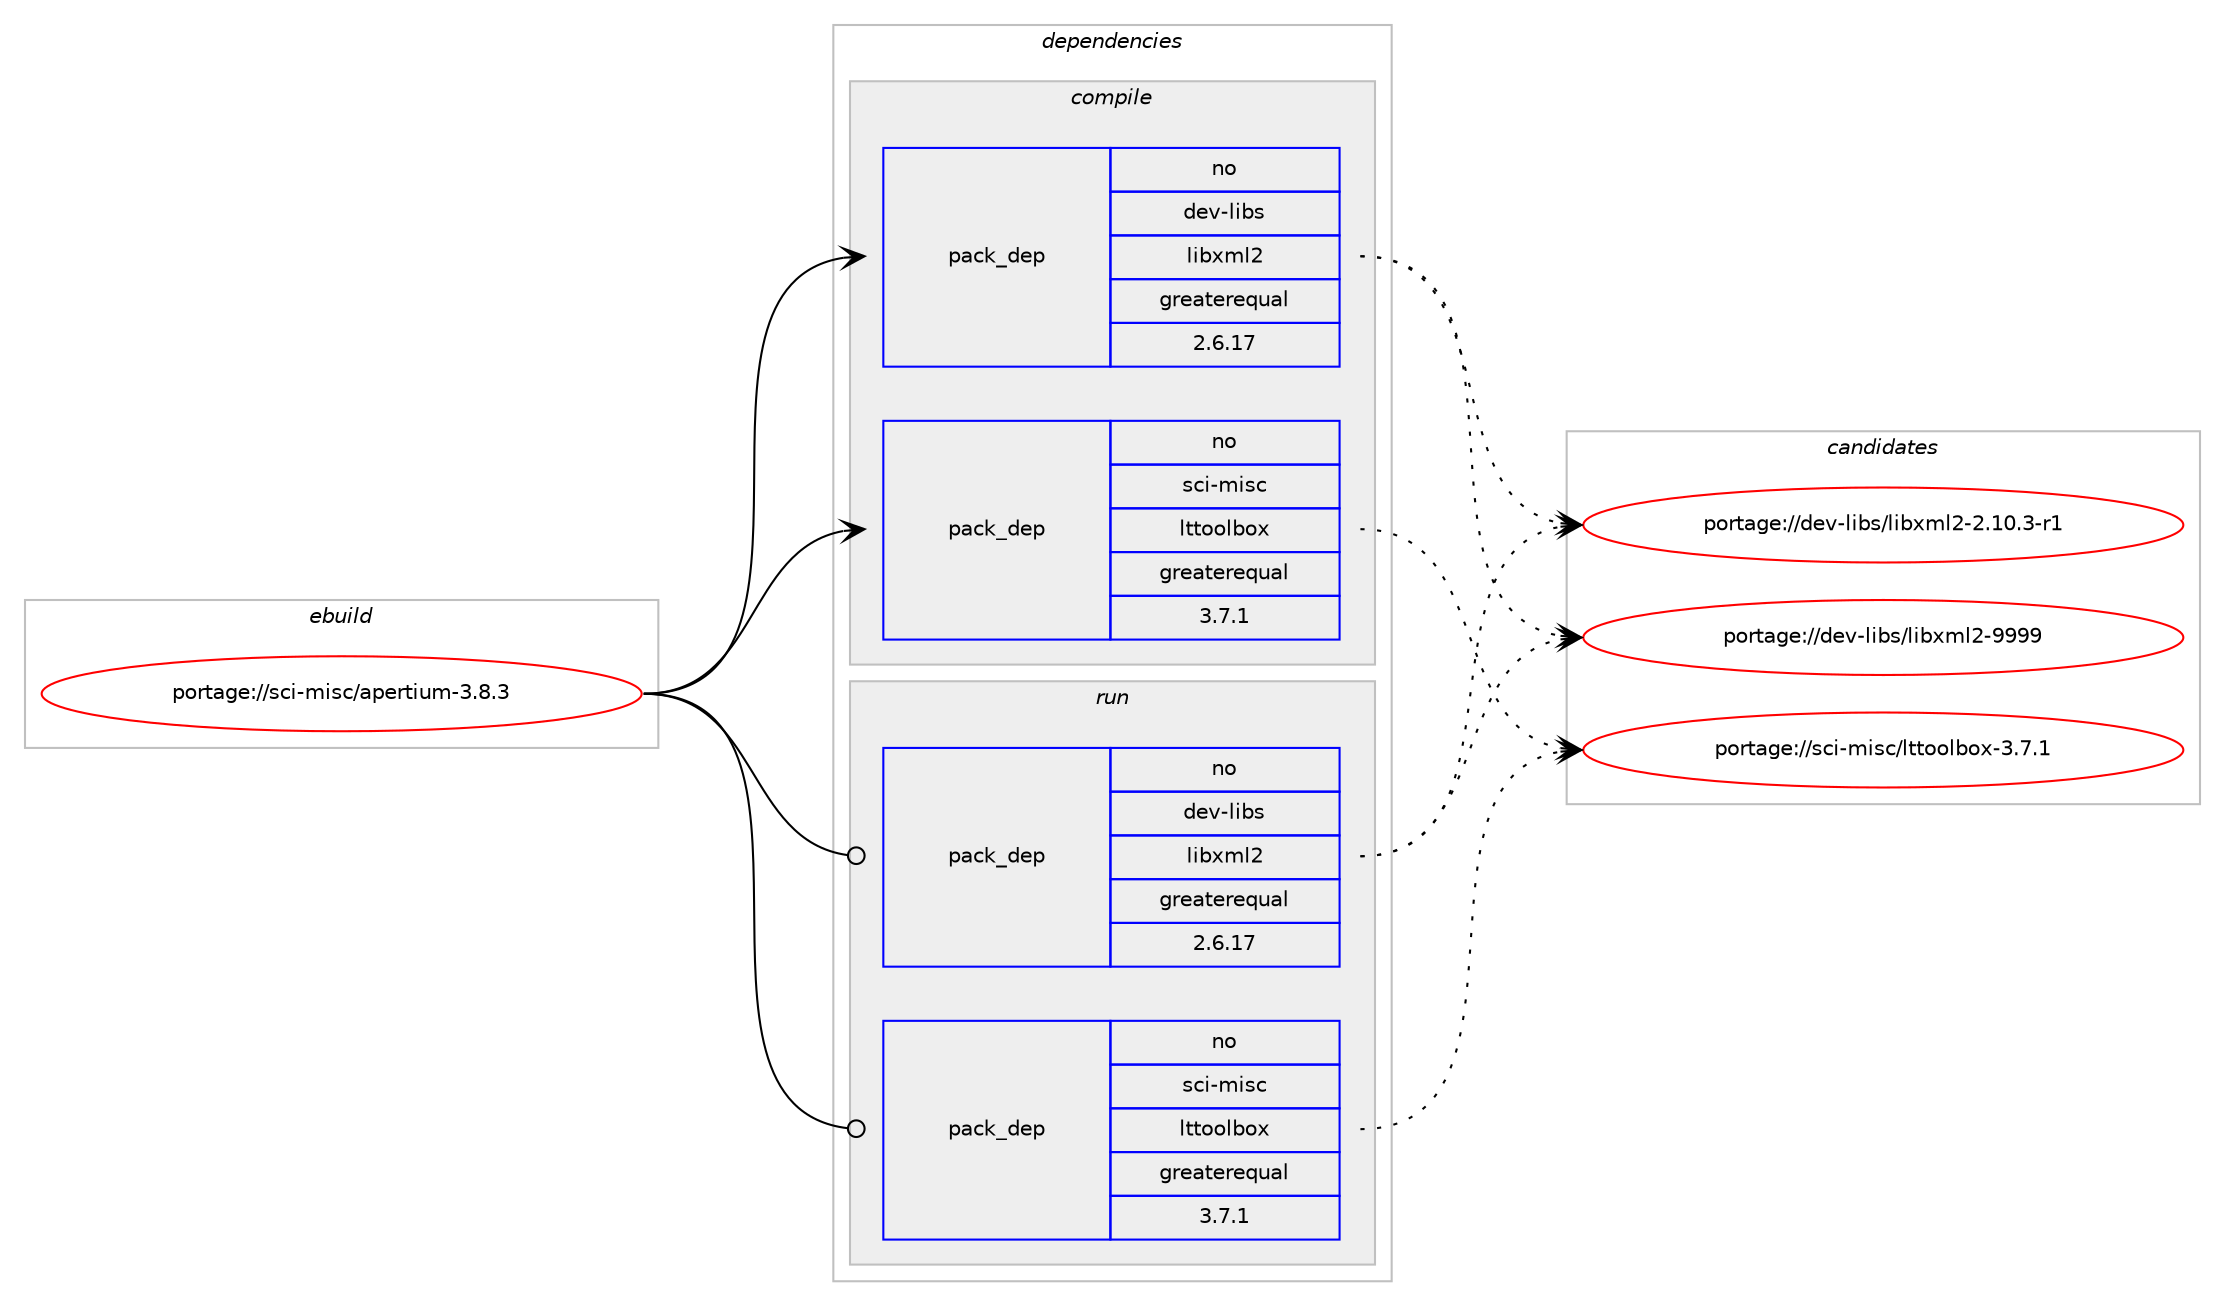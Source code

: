 digraph prolog {

# *************
# Graph options
# *************

newrank=true;
concentrate=true;
compound=true;
graph [rankdir=LR,fontname=Helvetica,fontsize=10,ranksep=1.5];#, ranksep=2.5, nodesep=0.2];
edge  [arrowhead=vee];
node  [fontname=Helvetica,fontsize=10];

# **********
# The ebuild
# **********

subgraph cluster_leftcol {
color=gray;
rank=same;
label=<<i>ebuild</i>>;
id [label="portage://sci-misc/apertium-3.8.3", color=red, width=4, href="../sci-misc/apertium-3.8.3.svg"];
}

# ****************
# The dependencies
# ****************

subgraph cluster_midcol {
color=gray;
label=<<i>dependencies</i>>;
subgraph cluster_compile {
fillcolor="#eeeeee";
style=filled;
label=<<i>compile</i>>;
# *** BEGIN UNKNOWN DEPENDENCY TYPE (TODO) ***
# id -> package_dependency(portage://sci-misc/apertium-3.8.3,install,no,dev-libs,icu,none,[,,],any_same_slot,[])
# *** END UNKNOWN DEPENDENCY TYPE (TODO) ***

subgraph pack1378 {
dependency4182 [label=<<TABLE BORDER="0" CELLBORDER="1" CELLSPACING="0" CELLPADDING="4" WIDTH="220"><TR><TD ROWSPAN="6" CELLPADDING="30">pack_dep</TD></TR><TR><TD WIDTH="110">no</TD></TR><TR><TD>dev-libs</TD></TR><TR><TD>libxml2</TD></TR><TR><TD>greaterequal</TD></TR><TR><TD>2.6.17</TD></TR></TABLE>>, shape=none, color=blue];
}
id:e -> dependency4182:w [weight=20,style="solid",arrowhead="vee"];
# *** BEGIN UNKNOWN DEPENDENCY TYPE (TODO) ***
# id -> package_dependency(portage://sci-misc/apertium-3.8.3,install,no,dev-libs,utfcpp,none,[,,],[],[])
# *** END UNKNOWN DEPENDENCY TYPE (TODO) ***

subgraph pack1379 {
dependency4183 [label=<<TABLE BORDER="0" CELLBORDER="1" CELLSPACING="0" CELLPADDING="4" WIDTH="220"><TR><TD ROWSPAN="6" CELLPADDING="30">pack_dep</TD></TR><TR><TD WIDTH="110">no</TD></TR><TR><TD>sci-misc</TD></TR><TR><TD>lttoolbox</TD></TR><TR><TD>greaterequal</TD></TR><TR><TD>3.7.1</TD></TR></TABLE>>, shape=none, color=blue];
}
id:e -> dependency4183:w [weight=20,style="solid",arrowhead="vee"];
# *** BEGIN UNKNOWN DEPENDENCY TYPE (TODO) ***
# id -> package_dependency(portage://sci-misc/apertium-3.8.3,install,no,virtual,libiconv,none,[,,],[],[])
# *** END UNKNOWN DEPENDENCY TYPE (TODO) ***

}
subgraph cluster_compileandrun {
fillcolor="#eeeeee";
style=filled;
label=<<i>compile and run</i>>;
}
subgraph cluster_run {
fillcolor="#eeeeee";
style=filled;
label=<<i>run</i>>;
# *** BEGIN UNKNOWN DEPENDENCY TYPE (TODO) ***
# id -> package_dependency(portage://sci-misc/apertium-3.8.3,run,no,dev-libs,icu,none,[,,],any_same_slot,[])
# *** END UNKNOWN DEPENDENCY TYPE (TODO) ***

subgraph pack1380 {
dependency4184 [label=<<TABLE BORDER="0" CELLBORDER="1" CELLSPACING="0" CELLPADDING="4" WIDTH="220"><TR><TD ROWSPAN="6" CELLPADDING="30">pack_dep</TD></TR><TR><TD WIDTH="110">no</TD></TR><TR><TD>dev-libs</TD></TR><TR><TD>libxml2</TD></TR><TR><TD>greaterequal</TD></TR><TR><TD>2.6.17</TD></TR></TABLE>>, shape=none, color=blue];
}
id:e -> dependency4184:w [weight=20,style="solid",arrowhead="odot"];
# *** BEGIN UNKNOWN DEPENDENCY TYPE (TODO) ***
# id -> package_dependency(portage://sci-misc/apertium-3.8.3,run,no,dev-libs,utfcpp,none,[,,],[],[])
# *** END UNKNOWN DEPENDENCY TYPE (TODO) ***

subgraph pack1381 {
dependency4185 [label=<<TABLE BORDER="0" CELLBORDER="1" CELLSPACING="0" CELLPADDING="4" WIDTH="220"><TR><TD ROWSPAN="6" CELLPADDING="30">pack_dep</TD></TR><TR><TD WIDTH="110">no</TD></TR><TR><TD>sci-misc</TD></TR><TR><TD>lttoolbox</TD></TR><TR><TD>greaterequal</TD></TR><TR><TD>3.7.1</TD></TR></TABLE>>, shape=none, color=blue];
}
id:e -> dependency4185:w [weight=20,style="solid",arrowhead="odot"];
# *** BEGIN UNKNOWN DEPENDENCY TYPE (TODO) ***
# id -> package_dependency(portage://sci-misc/apertium-3.8.3,run,no,virtual,libiconv,none,[,,],[],[])
# *** END UNKNOWN DEPENDENCY TYPE (TODO) ***

}
}

# **************
# The candidates
# **************

subgraph cluster_choices {
rank=same;
color=gray;
label=<<i>candidates</i>>;

subgraph choice1378 {
color=black;
nodesep=1;
choice1001011184510810598115471081059812010910850455046494846514511449 [label="portage://dev-libs/libxml2-2.10.3-r1", color=red, width=4,href="../dev-libs/libxml2-2.10.3-r1.svg"];
choice10010111845108105981154710810598120109108504557575757 [label="portage://dev-libs/libxml2-9999", color=red, width=4,href="../dev-libs/libxml2-9999.svg"];
dependency4182:e -> choice1001011184510810598115471081059812010910850455046494846514511449:w [style=dotted,weight="100"];
dependency4182:e -> choice10010111845108105981154710810598120109108504557575757:w [style=dotted,weight="100"];
}
subgraph choice1379 {
color=black;
nodesep=1;
choice1159910545109105115994710811611611111110898111120455146554649 [label="portage://sci-misc/lttoolbox-3.7.1", color=red, width=4,href="../sci-misc/lttoolbox-3.7.1.svg"];
dependency4183:e -> choice1159910545109105115994710811611611111110898111120455146554649:w [style=dotted,weight="100"];
}
subgraph choice1380 {
color=black;
nodesep=1;
choice1001011184510810598115471081059812010910850455046494846514511449 [label="portage://dev-libs/libxml2-2.10.3-r1", color=red, width=4,href="../dev-libs/libxml2-2.10.3-r1.svg"];
choice10010111845108105981154710810598120109108504557575757 [label="portage://dev-libs/libxml2-9999", color=red, width=4,href="../dev-libs/libxml2-9999.svg"];
dependency4184:e -> choice1001011184510810598115471081059812010910850455046494846514511449:w [style=dotted,weight="100"];
dependency4184:e -> choice10010111845108105981154710810598120109108504557575757:w [style=dotted,weight="100"];
}
subgraph choice1381 {
color=black;
nodesep=1;
choice1159910545109105115994710811611611111110898111120455146554649 [label="portage://sci-misc/lttoolbox-3.7.1", color=red, width=4,href="../sci-misc/lttoolbox-3.7.1.svg"];
dependency4185:e -> choice1159910545109105115994710811611611111110898111120455146554649:w [style=dotted,weight="100"];
}
}

}
